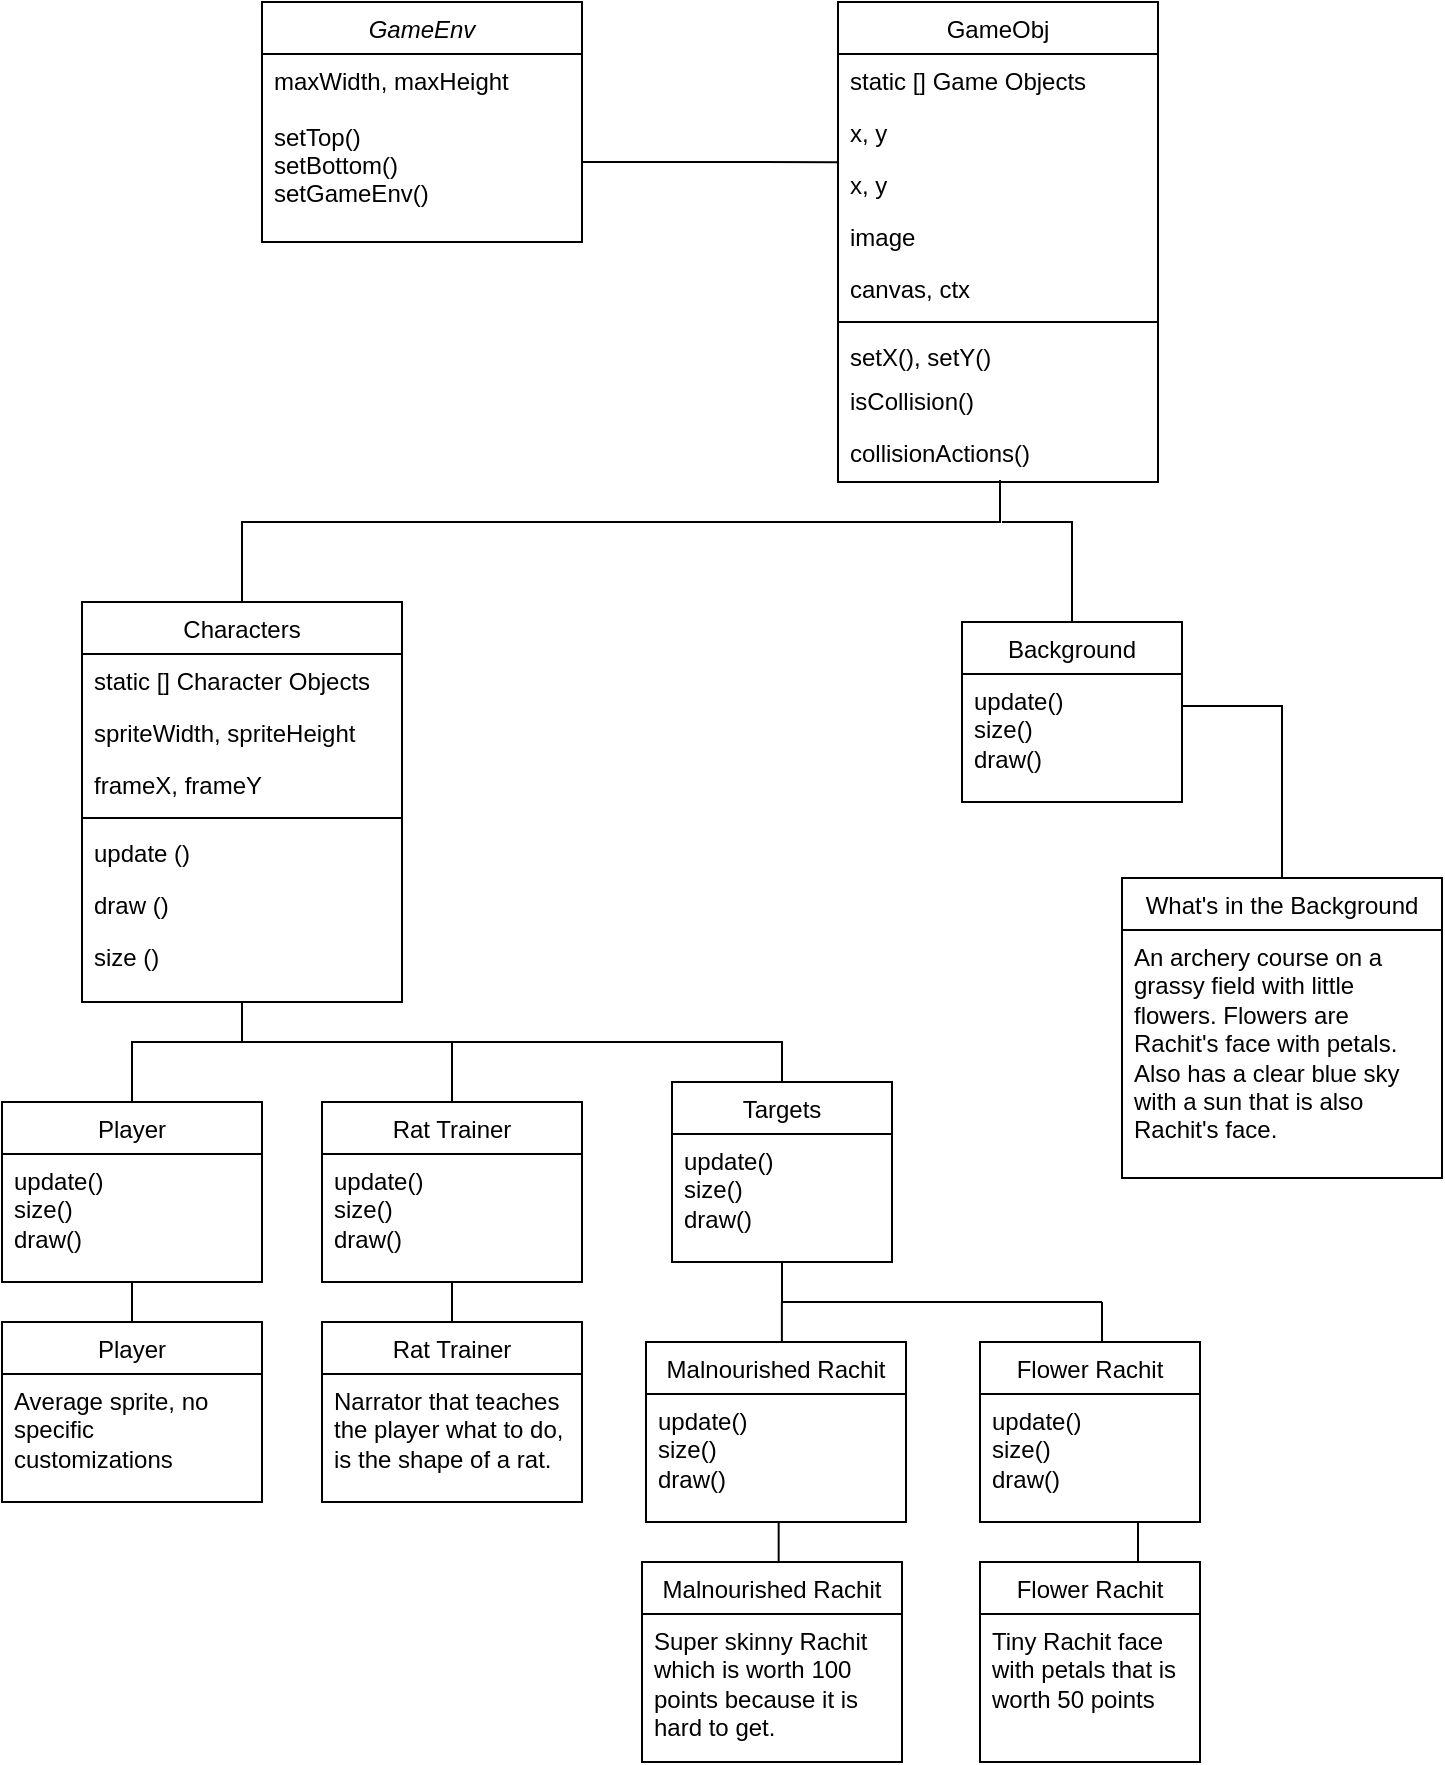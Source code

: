 <mxfile version="26.0.10">
  <diagram id="C5RBs43oDa-KdzZeNtuy" name="Page-1">
    <mxGraphModel dx="1122" dy="752" grid="1" gridSize="10" guides="1" tooltips="1" connect="1" arrows="1" fold="1" page="1" pageScale="1" pageWidth="827" pageHeight="1169" math="0" shadow="0">
      <root>
        <mxCell id="WIyWlLk6GJQsqaUBKTNV-0" />
        <mxCell id="WIyWlLk6GJQsqaUBKTNV-1" parent="WIyWlLk6GJQsqaUBKTNV-0" />
        <mxCell id="zkfFHV4jXpPFQw0GAbJ--0" value="GameEnv" style="swimlane;fontStyle=2;align=center;verticalAlign=top;childLayout=stackLayout;horizontal=1;startSize=26;horizontalStack=0;resizeParent=1;resizeLast=0;collapsible=1;marginBottom=0;rounded=0;shadow=0;strokeWidth=1;" parent="WIyWlLk6GJQsqaUBKTNV-1" vertex="1">
          <mxGeometry x="160" y="120" width="160" height="120" as="geometry">
            <mxRectangle x="230" y="140" width="160" height="26" as="alternateBounds" />
          </mxGeometry>
        </mxCell>
        <mxCell id="zkfFHV4jXpPFQw0GAbJ--1" value="maxWidth, maxHeight" style="text;align=left;verticalAlign=top;spacingLeft=4;spacingRight=4;overflow=hidden;rotatable=0;points=[[0,0.5],[1,0.5]];portConstraint=eastwest;" parent="zkfFHV4jXpPFQw0GAbJ--0" vertex="1">
          <mxGeometry y="26" width="160" height="24" as="geometry" />
        </mxCell>
        <mxCell id="Nl1yA23jVuoUNnLh0kPu-0" value="setTop()&#xa;setBottom()&#xa;setGameEnv()" style="text;align=left;verticalAlign=top;spacingLeft=4;spacingRight=4;overflow=hidden;rotatable=0;points=[[0,0.5],[1,0.5]];portConstraint=eastwest;spacingTop=4;" vertex="1" parent="zkfFHV4jXpPFQw0GAbJ--0">
          <mxGeometry y="50" width="160" height="60" as="geometry" />
        </mxCell>
        <mxCell id="zkfFHV4jXpPFQw0GAbJ--6" value="Characters" style="swimlane;fontStyle=0;align=center;verticalAlign=top;childLayout=stackLayout;horizontal=1;startSize=26;horizontalStack=0;resizeParent=1;resizeLast=0;collapsible=1;marginBottom=0;rounded=0;shadow=0;strokeWidth=1;" parent="WIyWlLk6GJQsqaUBKTNV-1" vertex="1">
          <mxGeometry x="70" y="420" width="160" height="200" as="geometry">
            <mxRectangle x="130" y="380" width="160" height="26" as="alternateBounds" />
          </mxGeometry>
        </mxCell>
        <mxCell id="zkfFHV4jXpPFQw0GAbJ--7" value="static [] Character Objects" style="text;align=left;verticalAlign=top;spacingLeft=4;spacingRight=4;overflow=hidden;rotatable=0;points=[[0,0.5],[1,0.5]];portConstraint=eastwest;" parent="zkfFHV4jXpPFQw0GAbJ--6" vertex="1">
          <mxGeometry y="26" width="160" height="26" as="geometry" />
        </mxCell>
        <mxCell id="zkfFHV4jXpPFQw0GAbJ--8" value="spriteWidth, spriteHeight" style="text;align=left;verticalAlign=top;spacingLeft=4;spacingRight=4;overflow=hidden;rotatable=0;points=[[0,0.5],[1,0.5]];portConstraint=eastwest;rounded=0;shadow=0;html=0;" parent="zkfFHV4jXpPFQw0GAbJ--6" vertex="1">
          <mxGeometry y="52" width="160" height="26" as="geometry" />
        </mxCell>
        <mxCell id="Nl1yA23jVuoUNnLh0kPu-27" value="frameX, frameY" style="text;align=left;verticalAlign=top;spacingLeft=4;spacingRight=4;overflow=hidden;rotatable=0;points=[[0,0.5],[1,0.5]];portConstraint=eastwest;rounded=0;shadow=0;html=0;" vertex="1" parent="zkfFHV4jXpPFQw0GAbJ--6">
          <mxGeometry y="78" width="160" height="26" as="geometry" />
        </mxCell>
        <mxCell id="zkfFHV4jXpPFQw0GAbJ--9" value="" style="line;html=1;strokeWidth=1;align=left;verticalAlign=middle;spacingTop=-1;spacingLeft=3;spacingRight=3;rotatable=0;labelPosition=right;points=[];portConstraint=eastwest;" parent="zkfFHV4jXpPFQw0GAbJ--6" vertex="1">
          <mxGeometry y="104" width="160" height="8" as="geometry" />
        </mxCell>
        <mxCell id="Nl1yA23jVuoUNnLh0kPu-28" value="update ()" style="text;align=left;verticalAlign=top;spacingLeft=4;spacingRight=4;overflow=hidden;rotatable=0;points=[[0,0.5],[1,0.5]];portConstraint=eastwest;rounded=0;shadow=0;html=0;" vertex="1" parent="zkfFHV4jXpPFQw0GAbJ--6">
          <mxGeometry y="112" width="160" height="26" as="geometry" />
        </mxCell>
        <mxCell id="Nl1yA23jVuoUNnLh0kPu-30" value="draw ()" style="text;align=left;verticalAlign=top;spacingLeft=4;spacingRight=4;overflow=hidden;rotatable=0;points=[[0,0.5],[1,0.5]];portConstraint=eastwest;rounded=0;shadow=0;html=0;" vertex="1" parent="zkfFHV4jXpPFQw0GAbJ--6">
          <mxGeometry y="138" width="160" height="26" as="geometry" />
        </mxCell>
        <mxCell id="Nl1yA23jVuoUNnLh0kPu-38" value="size ()" style="text;align=left;verticalAlign=top;spacingLeft=4;spacingRight=4;overflow=hidden;rotatable=0;points=[[0,0.5],[1,0.5]];portConstraint=eastwest;rounded=0;shadow=0;html=0;" vertex="1" parent="zkfFHV4jXpPFQw0GAbJ--6">
          <mxGeometry y="164" width="160" height="26" as="geometry" />
        </mxCell>
        <mxCell id="zkfFHV4jXpPFQw0GAbJ--13" value="Background" style="swimlane;fontStyle=0;align=center;verticalAlign=top;childLayout=stackLayout;horizontal=1;startSize=26;horizontalStack=0;resizeParent=1;resizeLast=0;collapsible=1;marginBottom=0;rounded=0;shadow=0;strokeWidth=1;" parent="WIyWlLk6GJQsqaUBKTNV-1" vertex="1">
          <mxGeometry x="510" y="430" width="110" height="90" as="geometry">
            <mxRectangle x="340" y="380" width="170" height="26" as="alternateBounds" />
          </mxGeometry>
        </mxCell>
        <mxCell id="Nl1yA23jVuoUNnLh0kPu-14" value="update()&lt;div&gt;size()&lt;/div&gt;&lt;div&gt;draw()&lt;/div&gt;" style="rounded=0;whiteSpace=wrap;html=1;align=left;verticalAlign=top;spacingLeft=4;spacingRight=4;spacingBottom=1;fontFamily=Helvetica;fontSize=12;fontColor=default;fillColor=none;gradientColor=none;" vertex="1" parent="zkfFHV4jXpPFQw0GAbJ--13">
          <mxGeometry y="26" width="110" height="64" as="geometry" />
        </mxCell>
        <mxCell id="zkfFHV4jXpPFQw0GAbJ--17" value="GameObj" style="swimlane;fontStyle=0;align=center;verticalAlign=top;childLayout=stackLayout;horizontal=1;startSize=26;horizontalStack=0;resizeParent=1;resizeLast=0;collapsible=1;marginBottom=0;rounded=0;shadow=0;strokeWidth=1;" parent="WIyWlLk6GJQsqaUBKTNV-1" vertex="1">
          <mxGeometry x="448" y="120" width="160" height="240" as="geometry">
            <mxRectangle x="550" y="140" width="160" height="26" as="alternateBounds" />
          </mxGeometry>
        </mxCell>
        <mxCell id="zkfFHV4jXpPFQw0GAbJ--19" value="static [] Game Objects" style="text;align=left;verticalAlign=top;spacingLeft=4;spacingRight=4;overflow=hidden;rotatable=0;points=[[0,0.5],[1,0.5]];portConstraint=eastwest;rounded=0;shadow=0;html=0;" parent="zkfFHV4jXpPFQw0GAbJ--17" vertex="1">
          <mxGeometry y="26" width="160" height="26" as="geometry" />
        </mxCell>
        <mxCell id="Nl1yA23jVuoUNnLh0kPu-5" value="x, y" style="text;align=left;verticalAlign=top;spacingLeft=4;spacingRight=4;overflow=hidden;rotatable=0;points=[[0,0.5],[1,0.5]];portConstraint=eastwest;rounded=0;shadow=0;html=0;" vertex="1" parent="zkfFHV4jXpPFQw0GAbJ--17">
          <mxGeometry y="52" width="160" height="26" as="geometry" />
        </mxCell>
        <mxCell id="zkfFHV4jXpPFQw0GAbJ--20" value="x, y" style="text;align=left;verticalAlign=top;spacingLeft=4;spacingRight=4;overflow=hidden;rotatable=0;points=[[0,0.5],[1,0.5]];portConstraint=eastwest;rounded=0;shadow=0;html=0;" parent="zkfFHV4jXpPFQw0GAbJ--17" vertex="1">
          <mxGeometry y="78" width="160" height="26" as="geometry" />
        </mxCell>
        <mxCell id="zkfFHV4jXpPFQw0GAbJ--21" value="image" style="text;align=left;verticalAlign=top;spacingLeft=4;spacingRight=4;overflow=hidden;rotatable=0;points=[[0,0.5],[1,0.5]];portConstraint=eastwest;rounded=0;shadow=0;html=0;" parent="zkfFHV4jXpPFQw0GAbJ--17" vertex="1">
          <mxGeometry y="104" width="160" height="26" as="geometry" />
        </mxCell>
        <mxCell id="zkfFHV4jXpPFQw0GAbJ--22" value="canvas, ctx" style="text;align=left;verticalAlign=top;spacingLeft=4;spacingRight=4;overflow=hidden;rotatable=0;points=[[0,0.5],[1,0.5]];portConstraint=eastwest;rounded=0;shadow=0;html=0;" parent="zkfFHV4jXpPFQw0GAbJ--17" vertex="1">
          <mxGeometry y="130" width="160" height="26" as="geometry" />
        </mxCell>
        <mxCell id="zkfFHV4jXpPFQw0GAbJ--23" value="" style="line;html=1;strokeWidth=1;align=left;verticalAlign=middle;spacingTop=-1;spacingLeft=3;spacingRight=3;rotatable=0;labelPosition=right;points=[];portConstraint=eastwest;" parent="zkfFHV4jXpPFQw0GAbJ--17" vertex="1">
          <mxGeometry y="156" width="160" height="8" as="geometry" />
        </mxCell>
        <mxCell id="zkfFHV4jXpPFQw0GAbJ--24" value="setX(), setY()" style="text;align=left;verticalAlign=top;spacingLeft=4;spacingRight=4;overflow=hidden;rotatable=0;points=[[0,0.5],[1,0.5]];portConstraint=eastwest;" parent="zkfFHV4jXpPFQw0GAbJ--17" vertex="1">
          <mxGeometry y="164" width="160" height="22" as="geometry" />
        </mxCell>
        <mxCell id="zkfFHV4jXpPFQw0GAbJ--25" value="isCollision()" style="text;align=left;verticalAlign=top;spacingLeft=4;spacingRight=4;overflow=hidden;rotatable=0;points=[[0,0.5],[1,0.5]];portConstraint=eastwest;" parent="zkfFHV4jXpPFQw0GAbJ--17" vertex="1">
          <mxGeometry y="186" width="160" height="26" as="geometry" />
        </mxCell>
        <mxCell id="Nl1yA23jVuoUNnLh0kPu-3" value="collisionActions()" style="text;align=left;verticalAlign=top;spacingLeft=4;spacingRight=4;overflow=hidden;rotatable=0;points=[[0,0.5],[1,0.5]];portConstraint=eastwest;" vertex="1" parent="zkfFHV4jXpPFQw0GAbJ--17">
          <mxGeometry y="212" width="160" height="28" as="geometry" />
        </mxCell>
        <mxCell id="Nl1yA23jVuoUNnLh0kPu-7" value="What&#39;s in the Background" style="swimlane;fontStyle=0;align=center;verticalAlign=top;childLayout=stackLayout;horizontal=1;startSize=26;horizontalStack=0;resizeParent=1;resizeLast=0;collapsible=1;marginBottom=0;rounded=0;shadow=0;strokeWidth=1;" vertex="1" parent="WIyWlLk6GJQsqaUBKTNV-1">
          <mxGeometry x="590" y="558" width="160" height="150" as="geometry">
            <mxRectangle x="340" y="380" width="170" height="26" as="alternateBounds" />
          </mxGeometry>
        </mxCell>
        <mxCell id="Nl1yA23jVuoUNnLh0kPu-10" value="An archery course on a grassy field with little flowers. Flowers are Rachit&#39;s face with petals. Also has a clear blue sky with a sun that is also Rachit&#39;s face." style="rounded=0;whiteSpace=wrap;html=1;align=left;verticalAlign=top;spacingLeft=4;spacingRight=4;spacingBottom=1;fontFamily=Helvetica;fontSize=12;fontColor=default;fillColor=none;gradientColor=none;" vertex="1" parent="Nl1yA23jVuoUNnLh0kPu-7">
          <mxGeometry y="26" width="160" height="124" as="geometry" />
        </mxCell>
        <mxCell id="Nl1yA23jVuoUNnLh0kPu-22" value="" style="endArrow=none;html=1;rounded=0;fontFamily=Helvetica;fontSize=12;fontColor=default;exitX=1;exitY=0.5;exitDx=0;exitDy=0;entryX=-0.002;entryY=0.08;entryDx=0;entryDy=0;entryPerimeter=0;" edge="1" parent="WIyWlLk6GJQsqaUBKTNV-1" source="Nl1yA23jVuoUNnLh0kPu-0" target="zkfFHV4jXpPFQw0GAbJ--20">
          <mxGeometry width="50" height="50" relative="1" as="geometry">
            <mxPoint x="330" y="190" as="sourcePoint" />
            <mxPoint x="445" y="200" as="targetPoint" />
          </mxGeometry>
        </mxCell>
        <mxCell id="Nl1yA23jVuoUNnLh0kPu-23" value="" style="endArrow=none;html=1;rounded=0;fontFamily=Helvetica;fontSize=12;fontColor=default;exitX=0.5;exitY=0;exitDx=0;exitDy=0;" edge="1" parent="WIyWlLk6GJQsqaUBKTNV-1" source="zkfFHV4jXpPFQw0GAbJ--6">
          <mxGeometry width="50" height="50" relative="1" as="geometry">
            <mxPoint x="120" y="360" as="sourcePoint" />
            <mxPoint x="529" y="359" as="targetPoint" />
            <Array as="points">
              <mxPoint x="150" y="380" />
              <mxPoint x="529" y="380" />
            </Array>
          </mxGeometry>
        </mxCell>
        <mxCell id="Nl1yA23jVuoUNnLh0kPu-25" value="" style="endArrow=none;html=1;rounded=0;fontFamily=Helvetica;fontSize=12;fontColor=default;exitX=0.5;exitY=0;exitDx=0;exitDy=0;" edge="1" parent="WIyWlLk6GJQsqaUBKTNV-1" source="zkfFHV4jXpPFQw0GAbJ--13">
          <mxGeometry width="50" height="50" relative="1" as="geometry">
            <mxPoint x="530" y="420" as="sourcePoint" />
            <mxPoint x="530" y="380" as="targetPoint" />
            <Array as="points">
              <mxPoint x="565" y="380" />
            </Array>
          </mxGeometry>
        </mxCell>
        <mxCell id="Nl1yA23jVuoUNnLh0kPu-26" value="" style="endArrow=none;html=1;rounded=0;fontFamily=Helvetica;fontSize=12;fontColor=default;entryX=1;entryY=0.25;entryDx=0;entryDy=0;exitX=0.5;exitY=0;exitDx=0;exitDy=0;" edge="1" parent="WIyWlLk6GJQsqaUBKTNV-1" source="Nl1yA23jVuoUNnLh0kPu-7" target="Nl1yA23jVuoUNnLh0kPu-14">
          <mxGeometry width="50" height="50" relative="1" as="geometry">
            <mxPoint x="390" y="440" as="sourcePoint" />
            <mxPoint x="440" y="390" as="targetPoint" />
            <Array as="points">
              <mxPoint x="670" y="472" />
            </Array>
          </mxGeometry>
        </mxCell>
        <mxCell id="Nl1yA23jVuoUNnLh0kPu-40" value="" style="endArrow=none;html=1;rounded=0;fontFamily=Helvetica;fontSize=12;fontColor=default;entryX=0.5;entryY=1;entryDx=0;entryDy=0;exitX=0.5;exitY=0;exitDx=0;exitDy=0;" edge="1" parent="WIyWlLk6GJQsqaUBKTNV-1" source="Nl1yA23jVuoUNnLh0kPu-41" target="zkfFHV4jXpPFQw0GAbJ--6">
          <mxGeometry width="50" height="50" relative="1" as="geometry">
            <mxPoint x="150" y="660" as="sourcePoint" />
            <mxPoint x="440" y="480" as="targetPoint" />
            <Array as="points">
              <mxPoint x="420" y="640" />
              <mxPoint x="150" y="640" />
            </Array>
          </mxGeometry>
        </mxCell>
        <mxCell id="Nl1yA23jVuoUNnLh0kPu-41" value="Targets" style="swimlane;fontStyle=0;align=center;verticalAlign=top;childLayout=stackLayout;horizontal=1;startSize=26;horizontalStack=0;resizeParent=1;resizeLast=0;collapsible=1;marginBottom=0;rounded=0;shadow=0;strokeWidth=1;" vertex="1" parent="WIyWlLk6GJQsqaUBKTNV-1">
          <mxGeometry x="365" y="660" width="110" height="90" as="geometry">
            <mxRectangle x="340" y="380" width="170" height="26" as="alternateBounds" />
          </mxGeometry>
        </mxCell>
        <mxCell id="Nl1yA23jVuoUNnLh0kPu-42" value="update()&lt;div&gt;size()&lt;/div&gt;&lt;div&gt;draw()&lt;/div&gt;" style="rounded=0;whiteSpace=wrap;html=1;align=left;verticalAlign=top;spacingLeft=4;spacingRight=4;spacingBottom=1;fontFamily=Helvetica;fontSize=12;fontColor=default;fillColor=none;gradientColor=none;" vertex="1" parent="Nl1yA23jVuoUNnLh0kPu-41">
          <mxGeometry y="26" width="110" height="64" as="geometry" />
        </mxCell>
        <mxCell id="Nl1yA23jVuoUNnLh0kPu-45" value="Flower Rachit" style="swimlane;fontStyle=0;align=center;verticalAlign=top;childLayout=stackLayout;horizontal=1;startSize=26;horizontalStack=0;resizeParent=1;resizeLast=0;collapsible=1;marginBottom=0;rounded=0;shadow=0;strokeWidth=1;" vertex="1" parent="WIyWlLk6GJQsqaUBKTNV-1">
          <mxGeometry x="519" y="790" width="110" height="90" as="geometry">
            <mxRectangle x="340" y="380" width="170" height="26" as="alternateBounds" />
          </mxGeometry>
        </mxCell>
        <mxCell id="Nl1yA23jVuoUNnLh0kPu-46" value="update()&lt;div&gt;size()&lt;/div&gt;&lt;div&gt;draw()&lt;/div&gt;" style="rounded=0;whiteSpace=wrap;html=1;align=left;verticalAlign=top;spacingLeft=4;spacingRight=4;spacingBottom=1;fontFamily=Helvetica;fontSize=12;fontColor=default;fillColor=none;gradientColor=none;" vertex="1" parent="Nl1yA23jVuoUNnLh0kPu-45">
          <mxGeometry y="26" width="110" height="64" as="geometry" />
        </mxCell>
        <mxCell id="Nl1yA23jVuoUNnLh0kPu-47" value="Malnourished Rachit" style="swimlane;fontStyle=0;align=center;verticalAlign=top;childLayout=stackLayout;horizontal=1;startSize=26;horizontalStack=0;resizeParent=1;resizeLast=0;collapsible=1;marginBottom=0;rounded=0;shadow=0;strokeWidth=1;" vertex="1" parent="WIyWlLk6GJQsqaUBKTNV-1">
          <mxGeometry x="352" y="790" width="130" height="90" as="geometry">
            <mxRectangle x="340" y="380" width="170" height="26" as="alternateBounds" />
          </mxGeometry>
        </mxCell>
        <mxCell id="Nl1yA23jVuoUNnLh0kPu-48" value="update()&lt;div&gt;size()&lt;/div&gt;&lt;div&gt;draw()&lt;/div&gt;" style="rounded=0;whiteSpace=wrap;html=1;align=left;verticalAlign=top;spacingLeft=4;spacingRight=4;spacingBottom=1;fontFamily=Helvetica;fontSize=12;fontColor=default;fillColor=none;gradientColor=none;" vertex="1" parent="Nl1yA23jVuoUNnLh0kPu-47">
          <mxGeometry y="26" width="130" height="64" as="geometry" />
        </mxCell>
        <mxCell id="Nl1yA23jVuoUNnLh0kPu-56" value="" style="endArrow=none;html=1;rounded=0;fontFamily=Helvetica;fontSize=12;fontColor=default;entryX=0.5;entryY=1;entryDx=0;entryDy=0;" edge="1" parent="WIyWlLk6GJQsqaUBKTNV-1" target="Nl1yA23jVuoUNnLh0kPu-42">
          <mxGeometry width="50" height="50" relative="1" as="geometry">
            <mxPoint x="580" y="770" as="sourcePoint" />
            <mxPoint x="423" y="750.0" as="targetPoint" />
            <Array as="points">
              <mxPoint x="420" y="770" />
            </Array>
          </mxGeometry>
        </mxCell>
        <mxCell id="Nl1yA23jVuoUNnLh0kPu-57" value="" style="endArrow=none;html=1;rounded=0;fontFamily=Helvetica;fontSize=12;fontColor=default;exitX=0.5;exitY=0;exitDx=0;exitDy=0;" edge="1" parent="WIyWlLk6GJQsqaUBKTNV-1">
          <mxGeometry width="50" height="50" relative="1" as="geometry">
            <mxPoint x="419.94" y="790" as="sourcePoint" />
            <mxPoint x="419.94" y="770" as="targetPoint" />
          </mxGeometry>
        </mxCell>
        <mxCell id="Nl1yA23jVuoUNnLh0kPu-58" value="" style="endArrow=none;html=1;rounded=0;fontFamily=Helvetica;fontSize=12;fontColor=default;exitX=0.5;exitY=0;exitDx=0;exitDy=0;" edge="1" parent="WIyWlLk6GJQsqaUBKTNV-1">
          <mxGeometry width="50" height="50" relative="1" as="geometry">
            <mxPoint x="580" y="790" as="sourcePoint" />
            <mxPoint x="580" y="770" as="targetPoint" />
          </mxGeometry>
        </mxCell>
        <mxCell id="Nl1yA23jVuoUNnLh0kPu-59" value="Malnourished Rachit" style="swimlane;fontStyle=0;align=center;verticalAlign=top;childLayout=stackLayout;horizontal=1;startSize=26;horizontalStack=0;resizeParent=1;resizeLast=0;collapsible=1;marginBottom=0;rounded=0;shadow=0;strokeWidth=1;" vertex="1" parent="WIyWlLk6GJQsqaUBKTNV-1">
          <mxGeometry x="350" y="900" width="130" height="100" as="geometry">
            <mxRectangle x="340" y="380" width="170" height="26" as="alternateBounds" />
          </mxGeometry>
        </mxCell>
        <mxCell id="Nl1yA23jVuoUNnLh0kPu-60" value="Super skinny Rachit which is worth 100 points because it is hard to get." style="rounded=0;whiteSpace=wrap;html=1;align=left;verticalAlign=top;spacingLeft=4;spacingRight=4;spacingBottom=1;fontFamily=Helvetica;fontSize=12;fontColor=default;fillColor=none;gradientColor=none;" vertex="1" parent="Nl1yA23jVuoUNnLh0kPu-59">
          <mxGeometry y="26" width="130" height="74" as="geometry" />
        </mxCell>
        <mxCell id="Nl1yA23jVuoUNnLh0kPu-62" value="" style="endArrow=none;html=1;rounded=0;fontFamily=Helvetica;fontSize=12;fontColor=default;exitX=0.5;exitY=0;exitDx=0;exitDy=0;" edge="1" parent="WIyWlLk6GJQsqaUBKTNV-1">
          <mxGeometry width="50" height="50" relative="1" as="geometry">
            <mxPoint x="418.33" y="900" as="sourcePoint" />
            <mxPoint x="418.33" y="880" as="targetPoint" />
          </mxGeometry>
        </mxCell>
        <mxCell id="Nl1yA23jVuoUNnLh0kPu-63" value="Flower Rachit" style="swimlane;fontStyle=0;align=center;verticalAlign=top;childLayout=stackLayout;horizontal=1;startSize=26;horizontalStack=0;resizeParent=1;resizeLast=0;collapsible=1;marginBottom=0;rounded=0;shadow=0;strokeWidth=1;" vertex="1" parent="WIyWlLk6GJQsqaUBKTNV-1">
          <mxGeometry x="519" y="900" width="110" height="100" as="geometry">
            <mxRectangle x="340" y="380" width="170" height="26" as="alternateBounds" />
          </mxGeometry>
        </mxCell>
        <mxCell id="Nl1yA23jVuoUNnLh0kPu-64" value="Tiny Rachit face with petals that is worth 50 points" style="rounded=0;whiteSpace=wrap;html=1;align=left;verticalAlign=top;spacingLeft=4;spacingRight=4;spacingBottom=1;fontFamily=Helvetica;fontSize=12;fontColor=default;fillColor=none;gradientColor=none;" vertex="1" parent="Nl1yA23jVuoUNnLh0kPu-63">
          <mxGeometry y="26" width="110" height="74" as="geometry" />
        </mxCell>
        <mxCell id="Nl1yA23jVuoUNnLh0kPu-65" value="" style="endArrow=none;html=1;rounded=0;fontFamily=Helvetica;fontSize=12;fontColor=default;exitX=0.5;exitY=0;exitDx=0;exitDy=0;entryX=0.5;entryY=1;entryDx=0;entryDy=0;" edge="1" parent="WIyWlLk6GJQsqaUBKTNV-1">
          <mxGeometry width="50" height="50" relative="1" as="geometry">
            <mxPoint x="598" y="900" as="sourcePoint" />
            <mxPoint x="598" y="880" as="targetPoint" />
          </mxGeometry>
        </mxCell>
        <mxCell id="Nl1yA23jVuoUNnLh0kPu-68" value="Player" style="swimlane;fontStyle=0;align=center;verticalAlign=top;childLayout=stackLayout;horizontal=1;startSize=26;horizontalStack=0;resizeParent=1;resizeLast=0;collapsible=1;marginBottom=0;rounded=0;shadow=0;strokeWidth=1;" vertex="1" parent="WIyWlLk6GJQsqaUBKTNV-1">
          <mxGeometry x="30" y="670" width="130" height="90" as="geometry">
            <mxRectangle x="340" y="380" width="170" height="26" as="alternateBounds" />
          </mxGeometry>
        </mxCell>
        <mxCell id="Nl1yA23jVuoUNnLh0kPu-69" value="update()&lt;div&gt;size()&lt;/div&gt;&lt;div&gt;draw()&lt;/div&gt;" style="rounded=0;whiteSpace=wrap;html=1;align=left;verticalAlign=top;spacingLeft=4;spacingRight=4;spacingBottom=1;fontFamily=Helvetica;fontSize=12;fontColor=default;fillColor=none;gradientColor=none;" vertex="1" parent="Nl1yA23jVuoUNnLh0kPu-68">
          <mxGeometry y="26" width="130" height="64" as="geometry" />
        </mxCell>
        <mxCell id="Nl1yA23jVuoUNnLh0kPu-70" value="Rat Trainer" style="swimlane;fontStyle=0;align=center;verticalAlign=top;childLayout=stackLayout;horizontal=1;startSize=26;horizontalStack=0;resizeParent=1;resizeLast=0;collapsible=1;marginBottom=0;rounded=0;shadow=0;strokeWidth=1;" vertex="1" parent="WIyWlLk6GJQsqaUBKTNV-1">
          <mxGeometry x="190" y="670" width="130" height="90" as="geometry">
            <mxRectangle x="340" y="380" width="170" height="26" as="alternateBounds" />
          </mxGeometry>
        </mxCell>
        <mxCell id="Nl1yA23jVuoUNnLh0kPu-71" value="update()&lt;div&gt;size()&lt;/div&gt;&lt;div&gt;draw()&lt;/div&gt;" style="rounded=0;whiteSpace=wrap;html=1;align=left;verticalAlign=top;spacingLeft=4;spacingRight=4;spacingBottom=1;fontFamily=Helvetica;fontSize=12;fontColor=default;fillColor=none;gradientColor=none;" vertex="1" parent="Nl1yA23jVuoUNnLh0kPu-70">
          <mxGeometry y="26" width="130" height="64" as="geometry" />
        </mxCell>
        <mxCell id="Nl1yA23jVuoUNnLh0kPu-72" value="" style="endArrow=none;html=1;rounded=0;fontFamily=Helvetica;fontSize=12;fontColor=default;exitX=0.5;exitY=0;exitDx=0;exitDy=0;" edge="1" parent="WIyWlLk6GJQsqaUBKTNV-1" source="Nl1yA23jVuoUNnLh0kPu-68">
          <mxGeometry width="50" height="50" relative="1" as="geometry">
            <mxPoint x="80" y="640" as="sourcePoint" />
            <mxPoint x="150" y="640" as="targetPoint" />
            <Array as="points">
              <mxPoint x="95" y="640" />
            </Array>
          </mxGeometry>
        </mxCell>
        <mxCell id="Nl1yA23jVuoUNnLh0kPu-77" value="" style="endArrow=none;html=1;rounded=0;fontFamily=Helvetica;fontSize=12;fontColor=default;entryX=0.5;entryY=0;entryDx=0;entryDy=0;" edge="1" parent="WIyWlLk6GJQsqaUBKTNV-1" target="Nl1yA23jVuoUNnLh0kPu-70">
          <mxGeometry width="50" height="50" relative="1" as="geometry">
            <mxPoint x="255" y="640" as="sourcePoint" />
            <mxPoint x="180" y="670" as="targetPoint" />
          </mxGeometry>
        </mxCell>
        <mxCell id="Nl1yA23jVuoUNnLh0kPu-78" value="Player" style="swimlane;fontStyle=0;align=center;verticalAlign=top;childLayout=stackLayout;horizontal=1;startSize=26;horizontalStack=0;resizeParent=1;resizeLast=0;collapsible=1;marginBottom=0;rounded=0;shadow=0;strokeWidth=1;" vertex="1" parent="WIyWlLk6GJQsqaUBKTNV-1">
          <mxGeometry x="30" y="780" width="130" height="90" as="geometry">
            <mxRectangle x="340" y="380" width="170" height="26" as="alternateBounds" />
          </mxGeometry>
        </mxCell>
        <mxCell id="Nl1yA23jVuoUNnLh0kPu-79" value="Average sprite, no specific customizations" style="rounded=0;whiteSpace=wrap;html=1;align=left;verticalAlign=top;spacingLeft=4;spacingRight=4;spacingBottom=1;fontFamily=Helvetica;fontSize=12;fontColor=default;fillColor=none;gradientColor=none;" vertex="1" parent="Nl1yA23jVuoUNnLh0kPu-78">
          <mxGeometry y="26" width="130" height="64" as="geometry" />
        </mxCell>
        <mxCell id="Nl1yA23jVuoUNnLh0kPu-80" value="" style="endArrow=none;html=1;rounded=0;fontFamily=Helvetica;fontSize=12;fontColor=default;entryX=0.5;entryY=0;entryDx=0;entryDy=0;exitX=0.5;exitY=1;exitDx=0;exitDy=0;" edge="1" parent="WIyWlLk6GJQsqaUBKTNV-1" source="Nl1yA23jVuoUNnLh0kPu-69" target="Nl1yA23jVuoUNnLh0kPu-78">
          <mxGeometry width="50" height="50" relative="1" as="geometry">
            <mxPoint x="120" y="910" as="sourcePoint" />
            <mxPoint x="170" y="860" as="targetPoint" />
          </mxGeometry>
        </mxCell>
        <mxCell id="Nl1yA23jVuoUNnLh0kPu-81" value="Rat Trainer" style="swimlane;fontStyle=0;align=center;verticalAlign=top;childLayout=stackLayout;horizontal=1;startSize=26;horizontalStack=0;resizeParent=1;resizeLast=0;collapsible=1;marginBottom=0;rounded=0;shadow=0;strokeWidth=1;" vertex="1" parent="WIyWlLk6GJQsqaUBKTNV-1">
          <mxGeometry x="190" y="780" width="130" height="90" as="geometry">
            <mxRectangle x="340" y="380" width="170" height="26" as="alternateBounds" />
          </mxGeometry>
        </mxCell>
        <mxCell id="Nl1yA23jVuoUNnLh0kPu-82" value="Narrator that teaches the player what to do, is the shape of a rat." style="rounded=0;whiteSpace=wrap;html=1;align=left;verticalAlign=top;spacingLeft=4;spacingRight=4;spacingBottom=1;fontFamily=Helvetica;fontSize=12;fontColor=default;fillColor=none;gradientColor=none;" vertex="1" parent="Nl1yA23jVuoUNnLh0kPu-81">
          <mxGeometry y="26" width="130" height="64" as="geometry" />
        </mxCell>
        <mxCell id="Nl1yA23jVuoUNnLh0kPu-83" value="" style="endArrow=none;html=1;rounded=0;fontFamily=Helvetica;fontSize=12;fontColor=default;entryX=0.5;entryY=1;entryDx=0;entryDy=0;exitX=0.5;exitY=0;exitDx=0;exitDy=0;" edge="1" parent="WIyWlLk6GJQsqaUBKTNV-1" source="Nl1yA23jVuoUNnLh0kPu-81" target="Nl1yA23jVuoUNnLh0kPu-71">
          <mxGeometry width="50" height="50" relative="1" as="geometry">
            <mxPoint x="120" y="910" as="sourcePoint" />
            <mxPoint x="170" y="860" as="targetPoint" />
          </mxGeometry>
        </mxCell>
      </root>
    </mxGraphModel>
  </diagram>
</mxfile>
